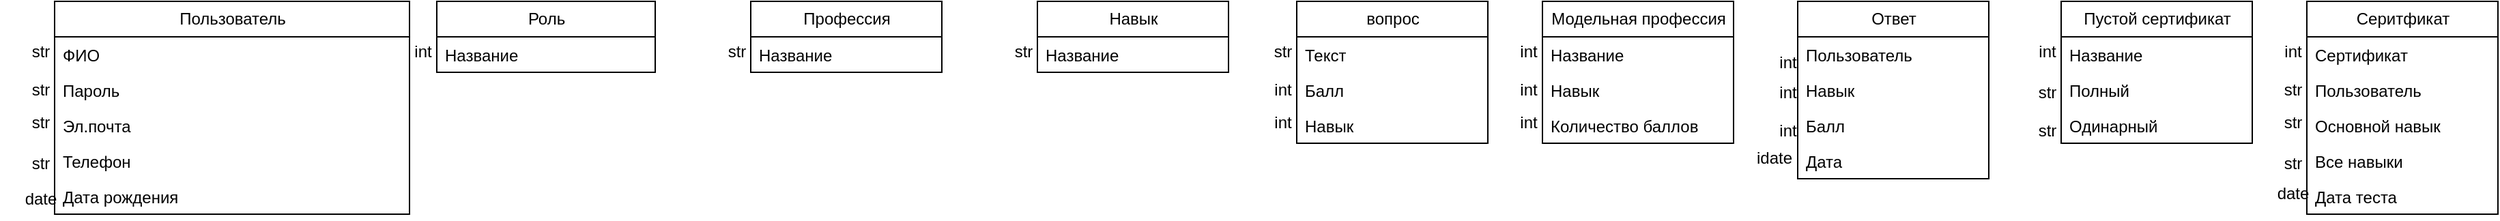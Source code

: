 <mxfile version="22.0.0" type="device">
  <diagram id="w3VY7sEsYZsOaGG5PIao" name="Страница — 2">
    <mxGraphModel dx="2741" dy="1031" grid="1" gridSize="10" guides="1" tooltips="1" connect="1" arrows="1" fold="1" page="1" pageScale="1" pageWidth="827" pageHeight="1169" math="0" shadow="0">
      <root>
        <mxCell id="0" />
        <mxCell id="1" parent="0" />
        <mxCell id="n63TzfHY-EHXMfHtzSbm-22" value="Пользователь" style="swimlane;fontStyle=0;childLayout=stackLayout;horizontal=1;startSize=26;fillColor=none;horizontalStack=0;resizeParent=1;resizeParentMax=0;resizeLast=0;collapsible=1;marginBottom=0;html=1;" vertex="1" parent="1">
          <mxGeometry x="-450" y="60" width="260" height="156" as="geometry" />
        </mxCell>
        <mxCell id="n63TzfHY-EHXMfHtzSbm-23" value="ФИО" style="text;strokeColor=none;fillColor=none;align=left;verticalAlign=top;spacingLeft=4;spacingRight=4;overflow=hidden;rotatable=0;points=[[0,0.5],[1,0.5]];portConstraint=eastwest;whiteSpace=wrap;html=1;" vertex="1" parent="n63TzfHY-EHXMfHtzSbm-22">
          <mxGeometry y="26" width="260" height="26" as="geometry" />
        </mxCell>
        <mxCell id="n63TzfHY-EHXMfHtzSbm-25" value="Пароль" style="text;strokeColor=none;fillColor=none;align=left;verticalAlign=top;spacingLeft=4;spacingRight=4;overflow=hidden;rotatable=0;points=[[0,0.5],[1,0.5]];portConstraint=eastwest;whiteSpace=wrap;html=1;" vertex="1" parent="n63TzfHY-EHXMfHtzSbm-22">
          <mxGeometry y="52" width="260" height="26" as="geometry" />
        </mxCell>
        <mxCell id="n63TzfHY-EHXMfHtzSbm-26" value="Эл.почта" style="text;strokeColor=none;fillColor=none;align=left;verticalAlign=top;spacingLeft=4;spacingRight=4;overflow=hidden;rotatable=0;points=[[0,0.5],[1,0.5]];portConstraint=eastwest;whiteSpace=wrap;html=1;" vertex="1" parent="n63TzfHY-EHXMfHtzSbm-22">
          <mxGeometry y="78" width="260" height="26" as="geometry" />
        </mxCell>
        <mxCell id="n63TzfHY-EHXMfHtzSbm-28" value="Телефон" style="text;strokeColor=none;fillColor=none;align=left;verticalAlign=top;spacingLeft=4;spacingRight=4;overflow=hidden;rotatable=0;points=[[0,0.5],[1,0.5]];portConstraint=eastwest;whiteSpace=wrap;html=1;" vertex="1" parent="n63TzfHY-EHXMfHtzSbm-22">
          <mxGeometry y="104" width="260" height="26" as="geometry" />
        </mxCell>
        <mxCell id="n63TzfHY-EHXMfHtzSbm-29" value="Дата рождения" style="text;strokeColor=none;fillColor=none;align=left;verticalAlign=top;spacingLeft=4;spacingRight=4;overflow=hidden;rotatable=0;points=[[0,0.5],[1,0.5]];portConstraint=eastwest;whiteSpace=wrap;html=1;" vertex="1" parent="n63TzfHY-EHXMfHtzSbm-22">
          <mxGeometry y="130" width="260" height="26" as="geometry" />
        </mxCell>
        <mxCell id="n63TzfHY-EHXMfHtzSbm-40" value="Роль" style="swimlane;fontStyle=0;childLayout=stackLayout;horizontal=1;startSize=26;fillColor=none;horizontalStack=0;resizeParent=1;resizeParentMax=0;resizeLast=0;collapsible=1;marginBottom=0;html=1;" vertex="1" parent="1">
          <mxGeometry x="-170" y="60" width="160" height="52" as="geometry" />
        </mxCell>
        <mxCell id="n63TzfHY-EHXMfHtzSbm-41" value="Название" style="text;strokeColor=none;fillColor=none;align=left;verticalAlign=top;spacingLeft=4;spacingRight=4;overflow=hidden;rotatable=0;points=[[0,0.5],[1,0.5]];portConstraint=eastwest;whiteSpace=wrap;html=1;" vertex="1" parent="n63TzfHY-EHXMfHtzSbm-40">
          <mxGeometry y="26" width="160" height="26" as="geometry" />
        </mxCell>
        <mxCell id="BPAQevHD9S-DN7k5ynsu-1" value="Навык" style="swimlane;fontStyle=0;childLayout=stackLayout;horizontal=1;startSize=26;fillColor=none;horizontalStack=0;resizeParent=1;resizeParentMax=0;resizeLast=0;collapsible=1;marginBottom=0;html=1;" vertex="1" parent="1">
          <mxGeometry x="270" y="60" width="140" height="52" as="geometry" />
        </mxCell>
        <mxCell id="BPAQevHD9S-DN7k5ynsu-2" value="Название" style="text;strokeColor=none;fillColor=none;align=left;verticalAlign=top;spacingLeft=4;spacingRight=4;overflow=hidden;rotatable=0;points=[[0,0.5],[1,0.5]];portConstraint=eastwest;whiteSpace=wrap;html=1;" vertex="1" parent="BPAQevHD9S-DN7k5ynsu-1">
          <mxGeometry y="26" width="140" height="26" as="geometry" />
        </mxCell>
        <mxCell id="BPAQevHD9S-DN7k5ynsu-5" value="вопрос" style="swimlane;fontStyle=0;childLayout=stackLayout;horizontal=1;startSize=26;fillColor=none;horizontalStack=0;resizeParent=1;resizeParentMax=0;resizeLast=0;collapsible=1;marginBottom=0;html=1;" vertex="1" parent="1">
          <mxGeometry x="460" y="60" width="140" height="104" as="geometry" />
        </mxCell>
        <mxCell id="BPAQevHD9S-DN7k5ynsu-6" value="Текст" style="text;strokeColor=none;fillColor=none;align=left;verticalAlign=top;spacingLeft=4;spacingRight=4;overflow=hidden;rotatable=0;points=[[0,0.5],[1,0.5]];portConstraint=eastwest;whiteSpace=wrap;html=1;" vertex="1" parent="BPAQevHD9S-DN7k5ynsu-5">
          <mxGeometry y="26" width="140" height="26" as="geometry" />
        </mxCell>
        <mxCell id="BPAQevHD9S-DN7k5ynsu-7" value="Балл" style="text;strokeColor=none;fillColor=none;align=left;verticalAlign=top;spacingLeft=4;spacingRight=4;overflow=hidden;rotatable=0;points=[[0,0.5],[1,0.5]];portConstraint=eastwest;whiteSpace=wrap;html=1;" vertex="1" parent="BPAQevHD9S-DN7k5ynsu-5">
          <mxGeometry y="52" width="140" height="26" as="geometry" />
        </mxCell>
        <mxCell id="BPAQevHD9S-DN7k5ynsu-8" value="Навык" style="text;strokeColor=none;fillColor=none;align=left;verticalAlign=top;spacingLeft=4;spacingRight=4;overflow=hidden;rotatable=0;points=[[0,0.5],[1,0.5]];portConstraint=eastwest;whiteSpace=wrap;html=1;" vertex="1" parent="BPAQevHD9S-DN7k5ynsu-5">
          <mxGeometry y="78" width="140" height="26" as="geometry" />
        </mxCell>
        <mxCell id="BPAQevHD9S-DN7k5ynsu-9" value="Профессия" style="swimlane;fontStyle=0;childLayout=stackLayout;horizontal=1;startSize=26;fillColor=none;horizontalStack=0;resizeParent=1;resizeParentMax=0;resizeLast=0;collapsible=1;marginBottom=0;html=1;" vertex="1" parent="1">
          <mxGeometry x="60" y="60" width="140" height="52" as="geometry" />
        </mxCell>
        <mxCell id="BPAQevHD9S-DN7k5ynsu-13" value="Название" style="text;strokeColor=none;fillColor=none;align=left;verticalAlign=top;spacingLeft=4;spacingRight=4;overflow=hidden;rotatable=0;points=[[0,0.5],[1,0.5]];portConstraint=eastwest;whiteSpace=wrap;html=1;" vertex="1" parent="BPAQevHD9S-DN7k5ynsu-9">
          <mxGeometry y="26" width="140" height="26" as="geometry" />
        </mxCell>
        <mxCell id="BPAQevHD9S-DN7k5ynsu-14" value="Серитфикат" style="swimlane;fontStyle=0;childLayout=stackLayout;horizontal=1;startSize=26;fillColor=none;horizontalStack=0;resizeParent=1;resizeParentMax=0;resizeLast=0;collapsible=1;marginBottom=0;html=1;" vertex="1" parent="1">
          <mxGeometry x="1200" y="60" width="140" height="156" as="geometry" />
        </mxCell>
        <mxCell id="BPAQevHD9S-DN7k5ynsu-15" value="Сертификат" style="text;strokeColor=none;fillColor=none;align=left;verticalAlign=top;spacingLeft=4;spacingRight=4;overflow=hidden;rotatable=0;points=[[0,0.5],[1,0.5]];portConstraint=eastwest;whiteSpace=wrap;html=1;" vertex="1" parent="BPAQevHD9S-DN7k5ynsu-14">
          <mxGeometry y="26" width="140" height="26" as="geometry" />
        </mxCell>
        <mxCell id="BPAQevHD9S-DN7k5ynsu-16" value="Пользователь" style="text;strokeColor=none;fillColor=none;align=left;verticalAlign=top;spacingLeft=4;spacingRight=4;overflow=hidden;rotatable=0;points=[[0,0.5],[1,0.5]];portConstraint=eastwest;whiteSpace=wrap;html=1;" vertex="1" parent="BPAQevHD9S-DN7k5ynsu-14">
          <mxGeometry y="52" width="140" height="26" as="geometry" />
        </mxCell>
        <mxCell id="BPAQevHD9S-DN7k5ynsu-17" value="Основной навык" style="text;strokeColor=none;fillColor=none;align=left;verticalAlign=top;spacingLeft=4;spacingRight=4;overflow=hidden;rotatable=0;points=[[0,0.5],[1,0.5]];portConstraint=eastwest;whiteSpace=wrap;html=1;" vertex="1" parent="BPAQevHD9S-DN7k5ynsu-14">
          <mxGeometry y="78" width="140" height="26" as="geometry" />
        </mxCell>
        <mxCell id="BPAQevHD9S-DN7k5ynsu-32" value="Все навыки" style="text;strokeColor=none;fillColor=none;align=left;verticalAlign=top;spacingLeft=4;spacingRight=4;overflow=hidden;rotatable=0;points=[[0,0.5],[1,0.5]];portConstraint=eastwest;whiteSpace=wrap;html=1;" vertex="1" parent="BPAQevHD9S-DN7k5ynsu-14">
          <mxGeometry y="104" width="140" height="26" as="geometry" />
        </mxCell>
        <mxCell id="BPAQevHD9S-DN7k5ynsu-33" value="Дата теста" style="text;strokeColor=none;fillColor=none;align=left;verticalAlign=top;spacingLeft=4;spacingRight=4;overflow=hidden;rotatable=0;points=[[0,0.5],[1,0.5]];portConstraint=eastwest;whiteSpace=wrap;html=1;" vertex="1" parent="BPAQevHD9S-DN7k5ynsu-14">
          <mxGeometry y="130" width="140" height="26" as="geometry" />
        </mxCell>
        <mxCell id="BPAQevHD9S-DN7k5ynsu-18" value="Ответ" style="swimlane;fontStyle=0;childLayout=stackLayout;horizontal=1;startSize=26;fillColor=none;horizontalStack=0;resizeParent=1;resizeParentMax=0;resizeLast=0;collapsible=1;marginBottom=0;html=1;" vertex="1" parent="1">
          <mxGeometry x="827" y="60" width="140" height="130" as="geometry" />
        </mxCell>
        <mxCell id="BPAQevHD9S-DN7k5ynsu-19" value="Пользователь" style="text;strokeColor=none;fillColor=none;align=left;verticalAlign=top;spacingLeft=4;spacingRight=4;overflow=hidden;rotatable=0;points=[[0,0.5],[1,0.5]];portConstraint=eastwest;whiteSpace=wrap;html=1;" vertex="1" parent="BPAQevHD9S-DN7k5ynsu-18">
          <mxGeometry y="26" width="140" height="26" as="geometry" />
        </mxCell>
        <mxCell id="BPAQevHD9S-DN7k5ynsu-20" value="Навык" style="text;strokeColor=none;fillColor=none;align=left;verticalAlign=top;spacingLeft=4;spacingRight=4;overflow=hidden;rotatable=0;points=[[0,0.5],[1,0.5]];portConstraint=eastwest;whiteSpace=wrap;html=1;" vertex="1" parent="BPAQevHD9S-DN7k5ynsu-18">
          <mxGeometry y="52" width="140" height="26" as="geometry" />
        </mxCell>
        <mxCell id="BPAQevHD9S-DN7k5ynsu-21" value="Балл" style="text;strokeColor=none;fillColor=none;align=left;verticalAlign=top;spacingLeft=4;spacingRight=4;overflow=hidden;rotatable=0;points=[[0,0.5],[1,0.5]];portConstraint=eastwest;whiteSpace=wrap;html=1;" vertex="1" parent="BPAQevHD9S-DN7k5ynsu-18">
          <mxGeometry y="78" width="140" height="26" as="geometry" />
        </mxCell>
        <mxCell id="BPAQevHD9S-DN7k5ynsu-31" value="Дата" style="text;strokeColor=none;fillColor=none;align=left;verticalAlign=top;spacingLeft=4;spacingRight=4;overflow=hidden;rotatable=0;points=[[0,0.5],[1,0.5]];portConstraint=eastwest;whiteSpace=wrap;html=1;" vertex="1" parent="BPAQevHD9S-DN7k5ynsu-18">
          <mxGeometry y="104" width="140" height="26" as="geometry" />
        </mxCell>
        <mxCell id="BPAQevHD9S-DN7k5ynsu-22" value="Модельная профессия" style="swimlane;fontStyle=0;childLayout=stackLayout;horizontal=1;startSize=26;fillColor=none;horizontalStack=0;resizeParent=1;resizeParentMax=0;resizeLast=0;collapsible=1;marginBottom=0;html=1;" vertex="1" parent="1">
          <mxGeometry x="640" y="60" width="140" height="104" as="geometry" />
        </mxCell>
        <mxCell id="BPAQevHD9S-DN7k5ynsu-23" value="Название" style="text;strokeColor=none;fillColor=none;align=left;verticalAlign=top;spacingLeft=4;spacingRight=4;overflow=hidden;rotatable=0;points=[[0,0.5],[1,0.5]];portConstraint=eastwest;whiteSpace=wrap;html=1;" vertex="1" parent="BPAQevHD9S-DN7k5ynsu-22">
          <mxGeometry y="26" width="140" height="26" as="geometry" />
        </mxCell>
        <mxCell id="BPAQevHD9S-DN7k5ynsu-24" value="Навык" style="text;strokeColor=none;fillColor=none;align=left;verticalAlign=top;spacingLeft=4;spacingRight=4;overflow=hidden;rotatable=0;points=[[0,0.5],[1,0.5]];portConstraint=eastwest;whiteSpace=wrap;html=1;" vertex="1" parent="BPAQevHD9S-DN7k5ynsu-22">
          <mxGeometry y="52" width="140" height="26" as="geometry" />
        </mxCell>
        <mxCell id="BPAQevHD9S-DN7k5ynsu-25" value="Количество баллов" style="text;strokeColor=none;fillColor=none;align=left;verticalAlign=top;spacingLeft=4;spacingRight=4;overflow=hidden;rotatable=0;points=[[0,0.5],[1,0.5]];portConstraint=eastwest;whiteSpace=wrap;html=1;" vertex="1" parent="BPAQevHD9S-DN7k5ynsu-22">
          <mxGeometry y="78" width="140" height="26" as="geometry" />
        </mxCell>
        <mxCell id="BPAQevHD9S-DN7k5ynsu-26" value="Пустой сертификат" style="swimlane;fontStyle=0;childLayout=stackLayout;horizontal=1;startSize=26;fillColor=none;horizontalStack=0;resizeParent=1;resizeParentMax=0;resizeLast=0;collapsible=1;marginBottom=0;html=1;" vertex="1" parent="1">
          <mxGeometry x="1020" y="60" width="140" height="104" as="geometry" />
        </mxCell>
        <mxCell id="BPAQevHD9S-DN7k5ynsu-27" value="Название" style="text;strokeColor=none;fillColor=none;align=left;verticalAlign=top;spacingLeft=4;spacingRight=4;overflow=hidden;rotatable=0;points=[[0,0.5],[1,0.5]];portConstraint=eastwest;whiteSpace=wrap;html=1;" vertex="1" parent="BPAQevHD9S-DN7k5ynsu-26">
          <mxGeometry y="26" width="140" height="26" as="geometry" />
        </mxCell>
        <mxCell id="BPAQevHD9S-DN7k5ynsu-28" value="Полный" style="text;strokeColor=none;fillColor=none;align=left;verticalAlign=top;spacingLeft=4;spacingRight=4;overflow=hidden;rotatable=0;points=[[0,0.5],[1,0.5]];portConstraint=eastwest;whiteSpace=wrap;html=1;" vertex="1" parent="BPAQevHD9S-DN7k5ynsu-26">
          <mxGeometry y="52" width="140" height="26" as="geometry" />
        </mxCell>
        <mxCell id="BPAQevHD9S-DN7k5ynsu-29" value="Одинарный" style="text;strokeColor=none;fillColor=none;align=left;verticalAlign=top;spacingLeft=4;spacingRight=4;overflow=hidden;rotatable=0;points=[[0,0.5],[1,0.5]];portConstraint=eastwest;whiteSpace=wrap;html=1;" vertex="1" parent="BPAQevHD9S-DN7k5ynsu-26">
          <mxGeometry y="78" width="140" height="26" as="geometry" />
        </mxCell>
        <mxCell id="BPAQevHD9S-DN7k5ynsu-50" value="str" style="text;html=1;strokeColor=none;fillColor=none;align=center;verticalAlign=middle;whiteSpace=wrap;rounded=0;" vertex="1" parent="1">
          <mxGeometry x="-490" y="82" width="60" height="30" as="geometry" />
        </mxCell>
        <mxCell id="BPAQevHD9S-DN7k5ynsu-51" value="int" style="text;html=1;strokeColor=none;fillColor=none;align=center;verticalAlign=middle;whiteSpace=wrap;rounded=0;" vertex="1" parent="1">
          <mxGeometry x="600" y="110" width="60" height="30" as="geometry" />
        </mxCell>
        <mxCell id="BPAQevHD9S-DN7k5ynsu-53" value="int" style="text;html=1;strokeColor=none;fillColor=none;align=center;verticalAlign=middle;whiteSpace=wrap;rounded=0;" vertex="1" parent="1">
          <mxGeometry x="600" y="82" width="60" height="30" as="geometry" />
        </mxCell>
        <mxCell id="BPAQevHD9S-DN7k5ynsu-54" value="int" style="text;html=1;strokeColor=none;fillColor=none;align=center;verticalAlign=middle;whiteSpace=wrap;rounded=0;" vertex="1" parent="1">
          <mxGeometry x="420" y="134" width="60" height="30" as="geometry" />
        </mxCell>
        <mxCell id="BPAQevHD9S-DN7k5ynsu-55" value="int" style="text;html=1;strokeColor=none;fillColor=none;align=center;verticalAlign=middle;whiteSpace=wrap;rounded=0;" vertex="1" parent="1">
          <mxGeometry x="420" y="110" width="60" height="30" as="geometry" />
        </mxCell>
        <mxCell id="BPAQevHD9S-DN7k5ynsu-56" value="str" style="text;html=1;strokeColor=none;fillColor=none;align=center;verticalAlign=middle;whiteSpace=wrap;rounded=0;" vertex="1" parent="1">
          <mxGeometry x="420" y="82" width="60" height="30" as="geometry" />
        </mxCell>
        <mxCell id="BPAQevHD9S-DN7k5ynsu-57" value="str" style="text;html=1;strokeColor=none;fillColor=none;align=center;verticalAlign=middle;whiteSpace=wrap;rounded=0;" vertex="1" parent="1">
          <mxGeometry x="230" y="82" width="60" height="30" as="geometry" />
        </mxCell>
        <mxCell id="BPAQevHD9S-DN7k5ynsu-58" value="str" style="text;html=1;strokeColor=none;fillColor=none;align=center;verticalAlign=middle;whiteSpace=wrap;rounded=0;" vertex="1" parent="1">
          <mxGeometry x="20" y="82" width="60" height="30" as="geometry" />
        </mxCell>
        <mxCell id="BPAQevHD9S-DN7k5ynsu-59" value="int" style="text;html=1;strokeColor=none;fillColor=none;align=center;verticalAlign=middle;whiteSpace=wrap;rounded=0;" vertex="1" parent="1">
          <mxGeometry x="-210" y="82" width="60" height="30" as="geometry" />
        </mxCell>
        <mxCell id="BPAQevHD9S-DN7k5ynsu-60" value="date" style="text;html=1;strokeColor=none;fillColor=none;align=center;verticalAlign=middle;whiteSpace=wrap;rounded=0;" vertex="1" parent="1">
          <mxGeometry x="-490" y="190" width="60" height="30" as="geometry" />
        </mxCell>
        <mxCell id="BPAQevHD9S-DN7k5ynsu-61" value="str" style="text;html=1;strokeColor=none;fillColor=none;align=center;verticalAlign=middle;whiteSpace=wrap;rounded=0;" vertex="1" parent="1">
          <mxGeometry x="-490" y="164" width="60" height="30" as="geometry" />
        </mxCell>
        <mxCell id="BPAQevHD9S-DN7k5ynsu-62" value="str" style="text;html=1;strokeColor=none;fillColor=none;align=center;verticalAlign=middle;whiteSpace=wrap;rounded=0;" vertex="1" parent="1">
          <mxGeometry x="-490" y="134" width="60" height="30" as="geometry" />
        </mxCell>
        <mxCell id="BPAQevHD9S-DN7k5ynsu-63" value="str" style="text;html=1;strokeColor=none;fillColor=none;align=center;verticalAlign=middle;whiteSpace=wrap;rounded=0;" vertex="1" parent="1">
          <mxGeometry x="-490" y="110" width="60" height="30" as="geometry" />
        </mxCell>
        <mxCell id="BPAQevHD9S-DN7k5ynsu-65" value="date" style="text;html=1;strokeColor=none;fillColor=none;align=center;verticalAlign=middle;whiteSpace=wrap;rounded=0;" vertex="1" parent="1">
          <mxGeometry x="1160" y="186" width="60" height="30" as="geometry" />
        </mxCell>
        <mxCell id="BPAQevHD9S-DN7k5ynsu-66" value="str" style="text;html=1;strokeColor=none;fillColor=none;align=center;verticalAlign=middle;whiteSpace=wrap;rounded=0;" vertex="1" parent="1">
          <mxGeometry x="1160" y="164" width="60" height="30" as="geometry" />
        </mxCell>
        <mxCell id="BPAQevHD9S-DN7k5ynsu-67" value="str" style="text;html=1;strokeColor=none;fillColor=none;align=center;verticalAlign=middle;whiteSpace=wrap;rounded=0;" vertex="1" parent="1">
          <mxGeometry x="1160" y="134" width="60" height="30" as="geometry" />
        </mxCell>
        <mxCell id="BPAQevHD9S-DN7k5ynsu-68" value="str" style="text;html=1;strokeColor=none;fillColor=none;align=center;verticalAlign=middle;whiteSpace=wrap;rounded=0;" vertex="1" parent="1">
          <mxGeometry x="1160" y="110" width="60" height="30" as="geometry" />
        </mxCell>
        <mxCell id="BPAQevHD9S-DN7k5ynsu-69" value="int" style="text;html=1;strokeColor=none;fillColor=none;align=center;verticalAlign=middle;whiteSpace=wrap;rounded=0;" vertex="1" parent="1">
          <mxGeometry x="1160" y="82" width="60" height="30" as="geometry" />
        </mxCell>
        <mxCell id="BPAQevHD9S-DN7k5ynsu-70" value="str" style="text;html=1;strokeColor=none;fillColor=none;align=center;verticalAlign=middle;whiteSpace=wrap;rounded=0;" vertex="1" parent="1">
          <mxGeometry x="980" y="140" width="60" height="30" as="geometry" />
        </mxCell>
        <mxCell id="BPAQevHD9S-DN7k5ynsu-71" value="str" style="text;html=1;strokeColor=none;fillColor=none;align=center;verticalAlign=middle;whiteSpace=wrap;rounded=0;" vertex="1" parent="1">
          <mxGeometry x="980" y="112" width="60" height="30" as="geometry" />
        </mxCell>
        <mxCell id="BPAQevHD9S-DN7k5ynsu-72" value="int" style="text;html=1;strokeColor=none;fillColor=none;align=center;verticalAlign=middle;whiteSpace=wrap;rounded=0;" vertex="1" parent="1">
          <mxGeometry x="980" y="82" width="60" height="30" as="geometry" />
        </mxCell>
        <mxCell id="BPAQevHD9S-DN7k5ynsu-73" value="idate" style="text;html=1;strokeColor=none;fillColor=none;align=center;verticalAlign=middle;whiteSpace=wrap;rounded=0;" vertex="1" parent="1">
          <mxGeometry x="780" y="160" width="60" height="30" as="geometry" />
        </mxCell>
        <mxCell id="BPAQevHD9S-DN7k5ynsu-74" value="int" style="text;html=1;strokeColor=none;fillColor=none;align=center;verticalAlign=middle;whiteSpace=wrap;rounded=0;" vertex="1" parent="1">
          <mxGeometry x="790" y="140" width="60" height="30" as="geometry" />
        </mxCell>
        <mxCell id="BPAQevHD9S-DN7k5ynsu-75" value="int" style="text;html=1;strokeColor=none;fillColor=none;align=center;verticalAlign=middle;whiteSpace=wrap;rounded=0;" vertex="1" parent="1">
          <mxGeometry x="790" y="112" width="60" height="30" as="geometry" />
        </mxCell>
        <mxCell id="BPAQevHD9S-DN7k5ynsu-76" value="int" style="text;html=1;strokeColor=none;fillColor=none;align=center;verticalAlign=middle;whiteSpace=wrap;rounded=0;" vertex="1" parent="1">
          <mxGeometry x="790" y="90" width="60" height="30" as="geometry" />
        </mxCell>
        <mxCell id="BPAQevHD9S-DN7k5ynsu-77" value="int" style="text;html=1;strokeColor=none;fillColor=none;align=center;verticalAlign=middle;whiteSpace=wrap;rounded=0;" vertex="1" parent="1">
          <mxGeometry x="600" y="134" width="60" height="30" as="geometry" />
        </mxCell>
      </root>
    </mxGraphModel>
  </diagram>
</mxfile>
